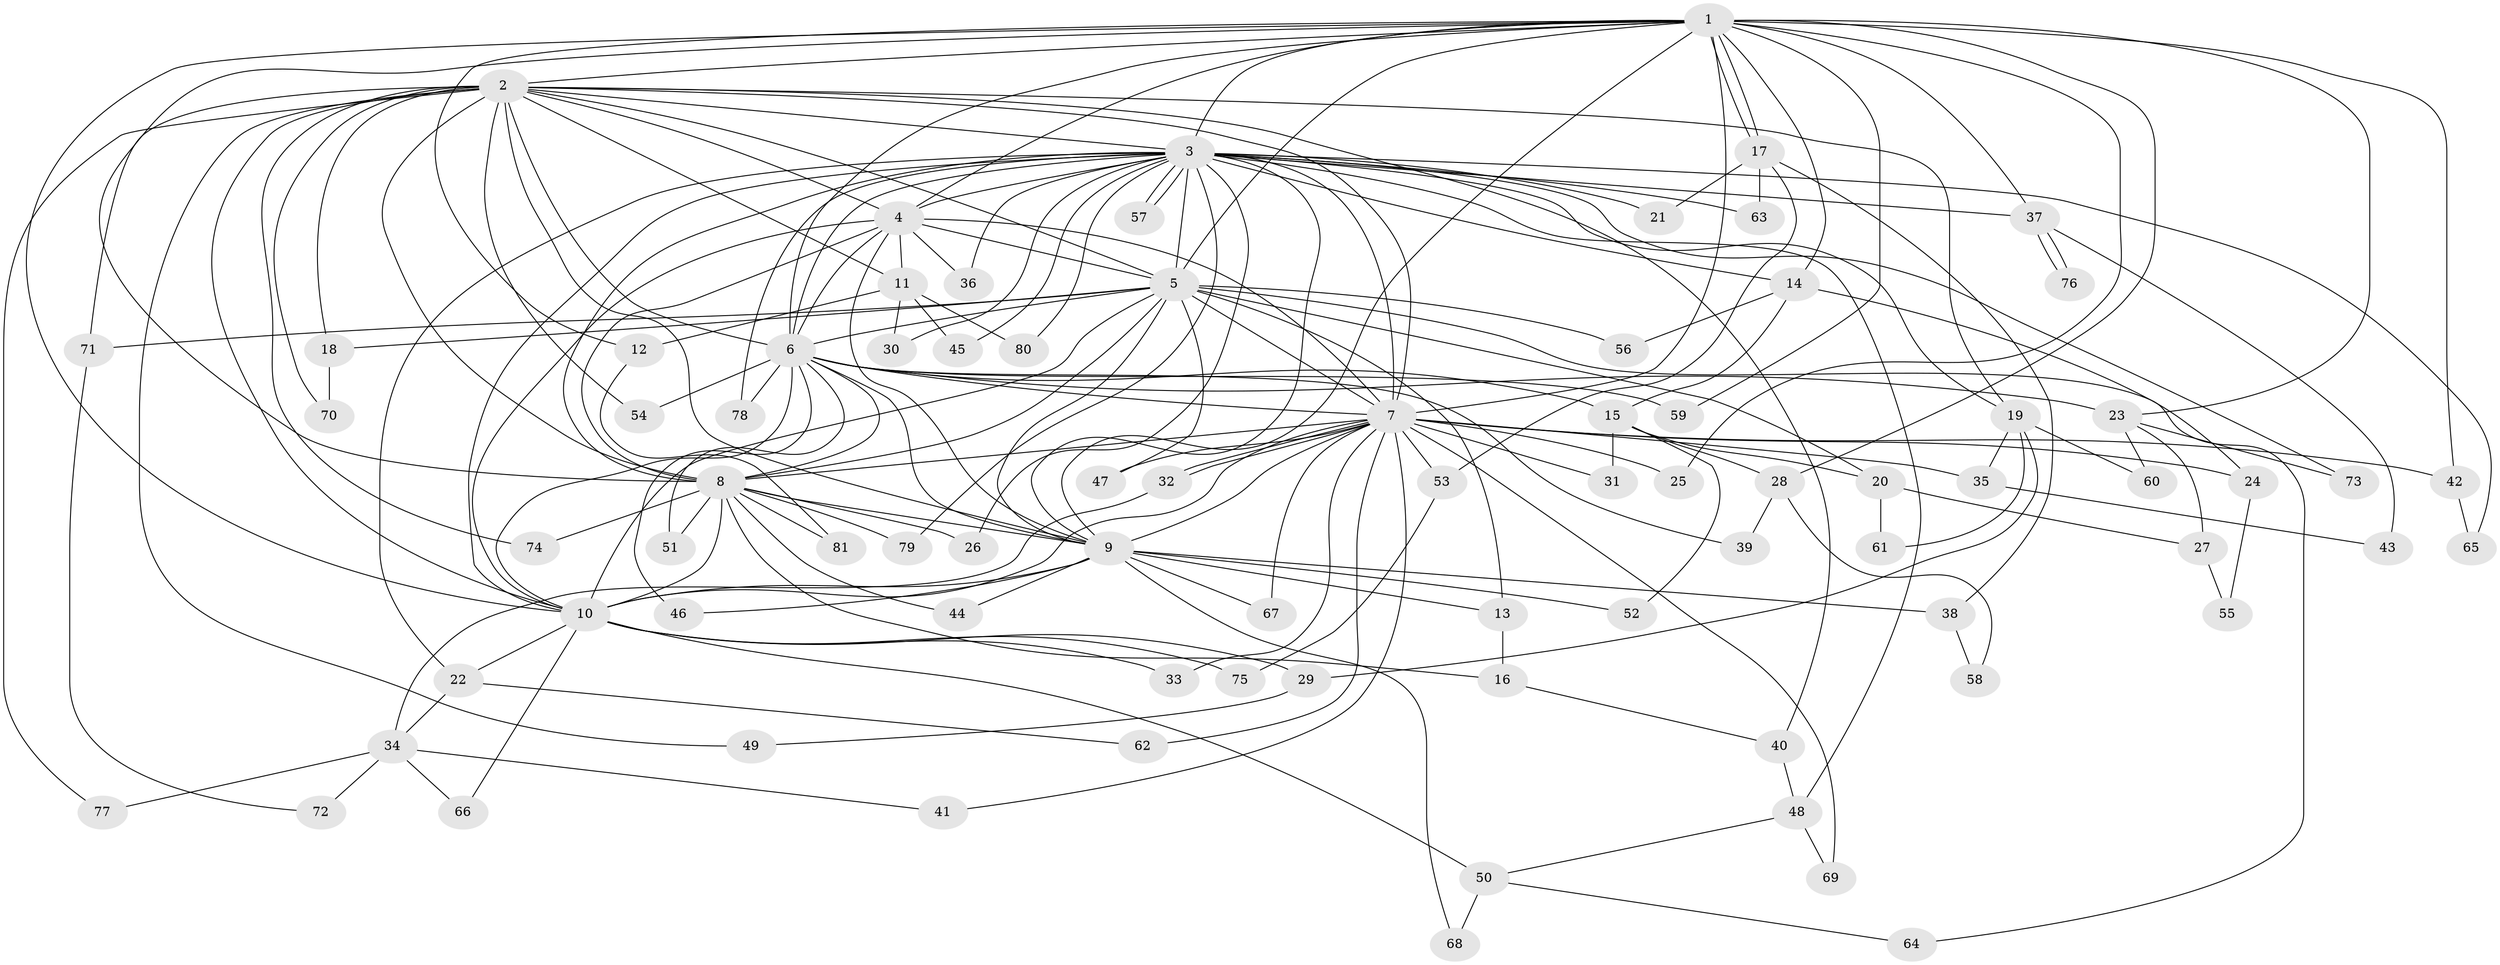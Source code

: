 // Generated by graph-tools (version 1.1) at 2025/34/03/09/25 02:34:59]
// undirected, 81 vertices, 187 edges
graph export_dot {
graph [start="1"]
  node [color=gray90,style=filled];
  1;
  2;
  3;
  4;
  5;
  6;
  7;
  8;
  9;
  10;
  11;
  12;
  13;
  14;
  15;
  16;
  17;
  18;
  19;
  20;
  21;
  22;
  23;
  24;
  25;
  26;
  27;
  28;
  29;
  30;
  31;
  32;
  33;
  34;
  35;
  36;
  37;
  38;
  39;
  40;
  41;
  42;
  43;
  44;
  45;
  46;
  47;
  48;
  49;
  50;
  51;
  52;
  53;
  54;
  55;
  56;
  57;
  58;
  59;
  60;
  61;
  62;
  63;
  64;
  65;
  66;
  67;
  68;
  69;
  70;
  71;
  72;
  73;
  74;
  75;
  76;
  77;
  78;
  79;
  80;
  81;
  1 -- 2;
  1 -- 3;
  1 -- 4;
  1 -- 5;
  1 -- 6;
  1 -- 7;
  1 -- 8;
  1 -- 9;
  1 -- 10;
  1 -- 12;
  1 -- 14;
  1 -- 17;
  1 -- 17;
  1 -- 23;
  1 -- 25;
  1 -- 28;
  1 -- 37;
  1 -- 42;
  1 -- 59;
  2 -- 3;
  2 -- 4;
  2 -- 5;
  2 -- 6;
  2 -- 7;
  2 -- 8;
  2 -- 9;
  2 -- 10;
  2 -- 11;
  2 -- 18;
  2 -- 19;
  2 -- 40;
  2 -- 49;
  2 -- 54;
  2 -- 70;
  2 -- 71;
  2 -- 74;
  2 -- 77;
  3 -- 4;
  3 -- 5;
  3 -- 6;
  3 -- 7;
  3 -- 8;
  3 -- 9;
  3 -- 10;
  3 -- 14;
  3 -- 19;
  3 -- 21;
  3 -- 22;
  3 -- 26;
  3 -- 30;
  3 -- 36;
  3 -- 37;
  3 -- 45;
  3 -- 48;
  3 -- 57;
  3 -- 57;
  3 -- 63;
  3 -- 65;
  3 -- 73;
  3 -- 78;
  3 -- 79;
  3 -- 80;
  4 -- 5;
  4 -- 6;
  4 -- 7;
  4 -- 8;
  4 -- 9;
  4 -- 10;
  4 -- 11;
  4 -- 36;
  5 -- 6;
  5 -- 7;
  5 -- 8;
  5 -- 9;
  5 -- 10;
  5 -- 13;
  5 -- 18;
  5 -- 20;
  5 -- 47;
  5 -- 56;
  5 -- 64;
  5 -- 71;
  6 -- 7;
  6 -- 8;
  6 -- 9;
  6 -- 10;
  6 -- 15;
  6 -- 23;
  6 -- 39;
  6 -- 46;
  6 -- 51;
  6 -- 54;
  6 -- 59;
  6 -- 78;
  7 -- 8;
  7 -- 9;
  7 -- 10;
  7 -- 24;
  7 -- 25;
  7 -- 31;
  7 -- 32;
  7 -- 32;
  7 -- 33;
  7 -- 35;
  7 -- 41;
  7 -- 42;
  7 -- 47;
  7 -- 53;
  7 -- 62;
  7 -- 67;
  7 -- 69;
  8 -- 9;
  8 -- 10;
  8 -- 16;
  8 -- 26;
  8 -- 44;
  8 -- 51;
  8 -- 74;
  8 -- 79;
  8 -- 81;
  9 -- 10;
  9 -- 13;
  9 -- 38;
  9 -- 44;
  9 -- 46;
  9 -- 52;
  9 -- 67;
  9 -- 68;
  10 -- 22;
  10 -- 29;
  10 -- 33;
  10 -- 50;
  10 -- 66;
  10 -- 75;
  11 -- 12;
  11 -- 30;
  11 -- 45;
  11 -- 80;
  12 -- 81;
  13 -- 16;
  14 -- 15;
  14 -- 24;
  14 -- 56;
  15 -- 20;
  15 -- 28;
  15 -- 31;
  15 -- 52;
  16 -- 40;
  17 -- 21;
  17 -- 38;
  17 -- 53;
  17 -- 63;
  18 -- 70;
  19 -- 29;
  19 -- 35;
  19 -- 60;
  19 -- 61;
  20 -- 27;
  20 -- 61;
  22 -- 34;
  22 -- 62;
  23 -- 27;
  23 -- 60;
  23 -- 73;
  24 -- 55;
  27 -- 55;
  28 -- 39;
  28 -- 58;
  29 -- 49;
  32 -- 34;
  34 -- 41;
  34 -- 66;
  34 -- 72;
  34 -- 77;
  35 -- 43;
  37 -- 43;
  37 -- 76;
  37 -- 76;
  38 -- 58;
  40 -- 48;
  42 -- 65;
  48 -- 50;
  48 -- 69;
  50 -- 64;
  50 -- 68;
  53 -- 75;
  71 -- 72;
}
